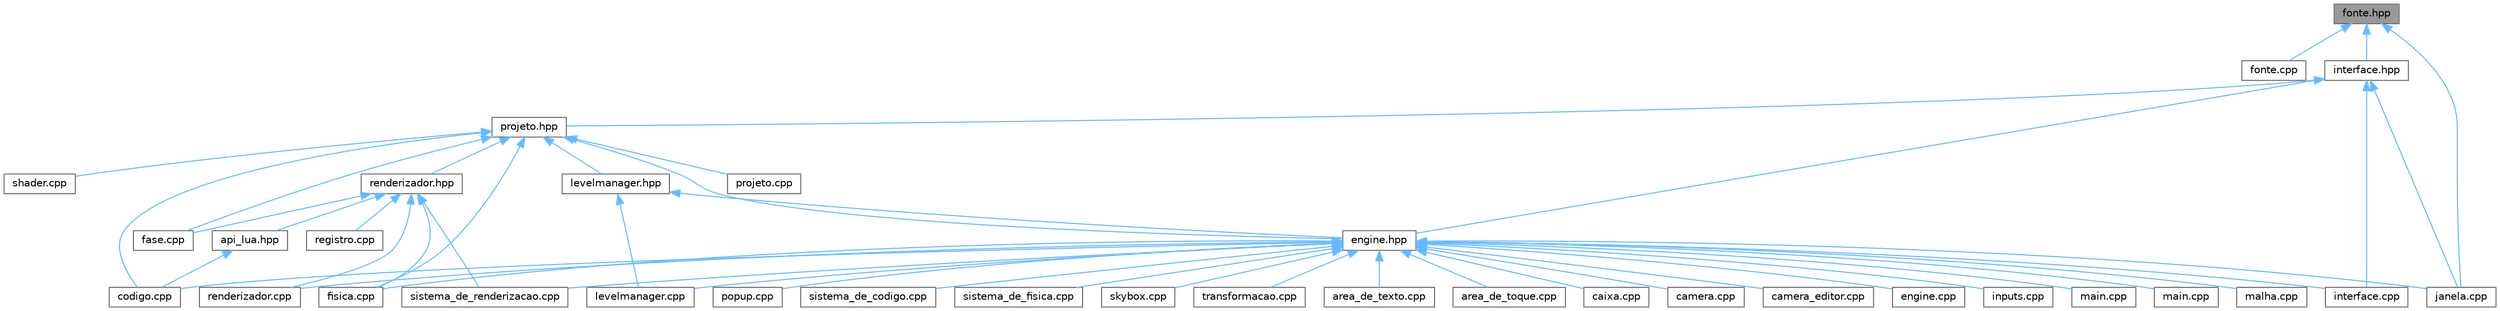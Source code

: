 digraph "fonte.hpp"
{
 // LATEX_PDF_SIZE
  bgcolor="transparent";
  edge [fontname=Helvetica,fontsize=10,labelfontname=Helvetica,labelfontsize=10];
  node [fontname=Helvetica,fontsize=10,shape=box,height=0.2,width=0.4];
  Node1 [id="Node000001",label="fonte.hpp",height=0.2,width=0.4,color="gray40", fillcolor="grey60", style="filled", fontcolor="black",tooltip=" "];
  Node1 -> Node2 [id="edge1_Node000001_Node000002",dir="back",color="steelblue1",style="solid",tooltip=" "];
  Node2 [id="Node000002",label="fonte.cpp",height=0.2,width=0.4,color="grey40", fillcolor="white", style="filled",URL="$fonte_8cpp.html",tooltip=" "];
  Node1 -> Node3 [id="edge2_Node000001_Node000003",dir="back",color="steelblue1",style="solid",tooltip=" "];
  Node3 [id="Node000003",label="interface.hpp",height=0.2,width=0.4,color="grey40", fillcolor="white", style="filled",URL="$interface_8hpp_source.html",tooltip=" "];
  Node3 -> Node4 [id="edge3_Node000003_Node000004",dir="back",color="steelblue1",style="solid",tooltip=" "];
  Node4 [id="Node000004",label="engine.hpp",height=0.2,width=0.4,color="grey40", fillcolor="white", style="filled",URL="$engine_8hpp.html",tooltip=" "];
  Node4 -> Node5 [id="edge4_Node000004_Node000005",dir="back",color="steelblue1",style="solid",tooltip=" "];
  Node5 [id="Node000005",label="area_de_texto.cpp",height=0.2,width=0.4,color="grey40", fillcolor="white", style="filled",URL="$area__de__texto_8cpp.html",tooltip=" "];
  Node4 -> Node6 [id="edge5_Node000004_Node000006",dir="back",color="steelblue1",style="solid",tooltip=" "];
  Node6 [id="Node000006",label="area_de_toque.cpp",height=0.2,width=0.4,color="grey40", fillcolor="white", style="filled",URL="$area__de__toque_8cpp.html",tooltip=" "];
  Node4 -> Node7 [id="edge6_Node000004_Node000007",dir="back",color="steelblue1",style="solid",tooltip=" "];
  Node7 [id="Node000007",label="caixa.cpp",height=0.2,width=0.4,color="grey40", fillcolor="white", style="filled",URL="$caixa_8cpp.html",tooltip=" "];
  Node4 -> Node8 [id="edge7_Node000004_Node000008",dir="back",color="steelblue1",style="solid",tooltip=" "];
  Node8 [id="Node000008",label="camera.cpp",height=0.2,width=0.4,color="grey40", fillcolor="white", style="filled",URL="$camera_8cpp.html",tooltip=" "];
  Node4 -> Node9 [id="edge8_Node000004_Node000009",dir="back",color="steelblue1",style="solid",tooltip=" "];
  Node9 [id="Node000009",label="camera_editor.cpp",height=0.2,width=0.4,color="grey40", fillcolor="white", style="filled",URL="$camera__editor_8cpp.html",tooltip=" "];
  Node4 -> Node10 [id="edge9_Node000004_Node000010",dir="back",color="steelblue1",style="solid",tooltip=" "];
  Node10 [id="Node000010",label="codigo.cpp",height=0.2,width=0.4,color="grey40", fillcolor="white", style="filled",URL="$codigo_8cpp.html",tooltip=" "];
  Node4 -> Node11 [id="edge10_Node000004_Node000011",dir="back",color="steelblue1",style="solid",tooltip=" "];
  Node11 [id="Node000011",label="engine.cpp",height=0.2,width=0.4,color="grey40", fillcolor="white", style="filled",URL="$engine_8cpp.html",tooltip=" "];
  Node4 -> Node12 [id="edge11_Node000004_Node000012",dir="back",color="steelblue1",style="solid",tooltip=" "];
  Node12 [id="Node000012",label="fisica.cpp",height=0.2,width=0.4,color="grey40", fillcolor="white", style="filled",URL="$fisica_8cpp.html",tooltip=" "];
  Node4 -> Node13 [id="edge12_Node000004_Node000013",dir="back",color="steelblue1",style="solid",tooltip=" "];
  Node13 [id="Node000013",label="inputs.cpp",height=0.2,width=0.4,color="grey40", fillcolor="white", style="filled",URL="$inputs_8cpp.html",tooltip=" "];
  Node4 -> Node14 [id="edge13_Node000004_Node000014",dir="back",color="steelblue1",style="solid",tooltip=" "];
  Node14 [id="Node000014",label="interface.cpp",height=0.2,width=0.4,color="grey40", fillcolor="white", style="filled",URL="$interface_8cpp.html",tooltip=" "];
  Node4 -> Node15 [id="edge14_Node000004_Node000015",dir="back",color="steelblue1",style="solid",tooltip=" "];
  Node15 [id="Node000015",label="janela.cpp",height=0.2,width=0.4,color="grey40", fillcolor="white", style="filled",URL="$janela_8cpp.html",tooltip=" "];
  Node4 -> Node16 [id="edge15_Node000004_Node000016",dir="back",color="steelblue1",style="solid",tooltip=" "];
  Node16 [id="Node000016",label="levelmanager.cpp",height=0.2,width=0.4,color="grey40", fillcolor="white", style="filled",URL="$levelmanager_8cpp.html",tooltip=" "];
  Node4 -> Node17 [id="edge16_Node000004_Node000017",dir="back",color="steelblue1",style="solid",tooltip=" "];
  Node17 [id="Node000017",label="main.cpp",height=0.2,width=0.4,color="grey40", fillcolor="white", style="filled",URL="$editor_2src_2main_8cpp.html",tooltip=" "];
  Node4 -> Node18 [id="edge17_Node000004_Node000018",dir="back",color="steelblue1",style="solid",tooltip=" "];
  Node18 [id="Node000018",label="main.cpp",height=0.2,width=0.4,color="grey40", fillcolor="white", style="filled",URL="$runtime_2src_2main_8cpp.html",tooltip=" "];
  Node4 -> Node19 [id="edge18_Node000004_Node000019",dir="back",color="steelblue1",style="solid",tooltip=" "];
  Node19 [id="Node000019",label="malha.cpp",height=0.2,width=0.4,color="grey40", fillcolor="white", style="filled",URL="$malha_8cpp.html",tooltip=" "];
  Node4 -> Node20 [id="edge19_Node000004_Node000020",dir="back",color="steelblue1",style="solid",tooltip=" "];
  Node20 [id="Node000020",label="popup.cpp",height=0.2,width=0.4,color="grey40", fillcolor="white", style="filled",URL="$popup_8cpp.html",tooltip=" "];
  Node4 -> Node21 [id="edge20_Node000004_Node000021",dir="back",color="steelblue1",style="solid",tooltip=" "];
  Node21 [id="Node000021",label="renderizador.cpp",height=0.2,width=0.4,color="grey40", fillcolor="white", style="filled",URL="$renderizador_8cpp.html",tooltip=" "];
  Node4 -> Node22 [id="edge21_Node000004_Node000022",dir="back",color="steelblue1",style="solid",tooltip=" "];
  Node22 [id="Node000022",label="sistema_de_codigo.cpp",height=0.2,width=0.4,color="grey40", fillcolor="white", style="filled",URL="$sistema__de__codigo_8cpp.html",tooltip=" "];
  Node4 -> Node23 [id="edge22_Node000004_Node000023",dir="back",color="steelblue1",style="solid",tooltip=" "];
  Node23 [id="Node000023",label="sistema_de_fisica.cpp",height=0.2,width=0.4,color="grey40", fillcolor="white", style="filled",URL="$sistema__de__fisica_8cpp.html",tooltip=" "];
  Node4 -> Node24 [id="edge23_Node000004_Node000024",dir="back",color="steelblue1",style="solid",tooltip=" "];
  Node24 [id="Node000024",label="sistema_de_renderizacao.cpp",height=0.2,width=0.4,color="grey40", fillcolor="white", style="filled",URL="$sistema__de__renderizacao_8cpp.html",tooltip=" "];
  Node4 -> Node25 [id="edge24_Node000004_Node000025",dir="back",color="steelblue1",style="solid",tooltip=" "];
  Node25 [id="Node000025",label="skybox.cpp",height=0.2,width=0.4,color="grey40", fillcolor="white", style="filled",URL="$skybox_8cpp.html",tooltip=" "];
  Node4 -> Node26 [id="edge25_Node000004_Node000026",dir="back",color="steelblue1",style="solid",tooltip=" "];
  Node26 [id="Node000026",label="transformacao.cpp",height=0.2,width=0.4,color="grey40", fillcolor="white", style="filled",URL="$transformacao_8cpp.html",tooltip=" "];
  Node3 -> Node14 [id="edge26_Node000003_Node000014",dir="back",color="steelblue1",style="solid",tooltip=" "];
  Node3 -> Node15 [id="edge27_Node000003_Node000015",dir="back",color="steelblue1",style="solid",tooltip=" "];
  Node3 -> Node27 [id="edge28_Node000003_Node000027",dir="back",color="steelblue1",style="solid",tooltip=" "];
  Node27 [id="Node000027",label="projeto.hpp",height=0.2,width=0.4,color="grey40", fillcolor="white", style="filled",URL="$projeto_8hpp.html",tooltip="Classe projeto."];
  Node27 -> Node10 [id="edge29_Node000027_Node000010",dir="back",color="steelblue1",style="solid",tooltip=" "];
  Node27 -> Node4 [id="edge30_Node000027_Node000004",dir="back",color="steelblue1",style="solid",tooltip=" "];
  Node27 -> Node28 [id="edge31_Node000027_Node000028",dir="back",color="steelblue1",style="solid",tooltip=" "];
  Node28 [id="Node000028",label="fase.cpp",height=0.2,width=0.4,color="grey40", fillcolor="white", style="filled",URL="$fase_8cpp.html",tooltip=" "];
  Node27 -> Node12 [id="edge32_Node000027_Node000012",dir="back",color="steelblue1",style="solid",tooltip=" "];
  Node27 -> Node29 [id="edge33_Node000027_Node000029",dir="back",color="steelblue1",style="solid",tooltip=" "];
  Node29 [id="Node000029",label="levelmanager.hpp",height=0.2,width=0.4,color="grey40", fillcolor="white", style="filled",URL="$levelmanager_8hpp.html",tooltip="Gerencia as fases."];
  Node29 -> Node4 [id="edge34_Node000029_Node000004",dir="back",color="steelblue1",style="solid",tooltip=" "];
  Node29 -> Node16 [id="edge35_Node000029_Node000016",dir="back",color="steelblue1",style="solid",tooltip=" "];
  Node27 -> Node30 [id="edge36_Node000027_Node000030",dir="back",color="steelblue1",style="solid",tooltip=" "];
  Node30 [id="Node000030",label="projeto.cpp",height=0.2,width=0.4,color="grey40", fillcolor="white", style="filled",URL="$projeto_8cpp.html",tooltip=" "];
  Node27 -> Node31 [id="edge37_Node000027_Node000031",dir="back",color="steelblue1",style="solid",tooltip=" "];
  Node31 [id="Node000031",label="renderizador.hpp",height=0.2,width=0.4,color="grey40", fillcolor="white", style="filled",URL="$renderizador_8hpp.html",tooltip=" "];
  Node31 -> Node32 [id="edge38_Node000031_Node000032",dir="back",color="steelblue1",style="solid",tooltip=" "];
  Node32 [id="Node000032",label="api_lua.hpp",height=0.2,width=0.4,color="grey40", fillcolor="white", style="filled",URL="$api__lua_8hpp.html",tooltip=" "];
  Node32 -> Node10 [id="edge39_Node000032_Node000010",dir="back",color="steelblue1",style="solid",tooltip=" "];
  Node31 -> Node28 [id="edge40_Node000031_Node000028",dir="back",color="steelblue1",style="solid",tooltip=" "];
  Node31 -> Node12 [id="edge41_Node000031_Node000012",dir="back",color="steelblue1",style="solid",tooltip=" "];
  Node31 -> Node33 [id="edge42_Node000031_Node000033",dir="back",color="steelblue1",style="solid",tooltip=" "];
  Node33 [id="Node000033",label="registro.cpp",height=0.2,width=0.4,color="grey40", fillcolor="white", style="filled",URL="$registro_8cpp.html",tooltip=" "];
  Node31 -> Node21 [id="edge43_Node000031_Node000021",dir="back",color="steelblue1",style="solid",tooltip=" "];
  Node31 -> Node24 [id="edge44_Node000031_Node000024",dir="back",color="steelblue1",style="solid",tooltip=" "];
  Node27 -> Node34 [id="edge45_Node000027_Node000034",dir="back",color="steelblue1",style="solid",tooltip=" "];
  Node34 [id="Node000034",label="shader.cpp",height=0.2,width=0.4,color="grey40", fillcolor="white", style="filled",URL="$shader_8cpp.html",tooltip=" "];
  Node1 -> Node15 [id="edge46_Node000001_Node000015",dir="back",color="steelblue1",style="solid",tooltip=" "];
}
